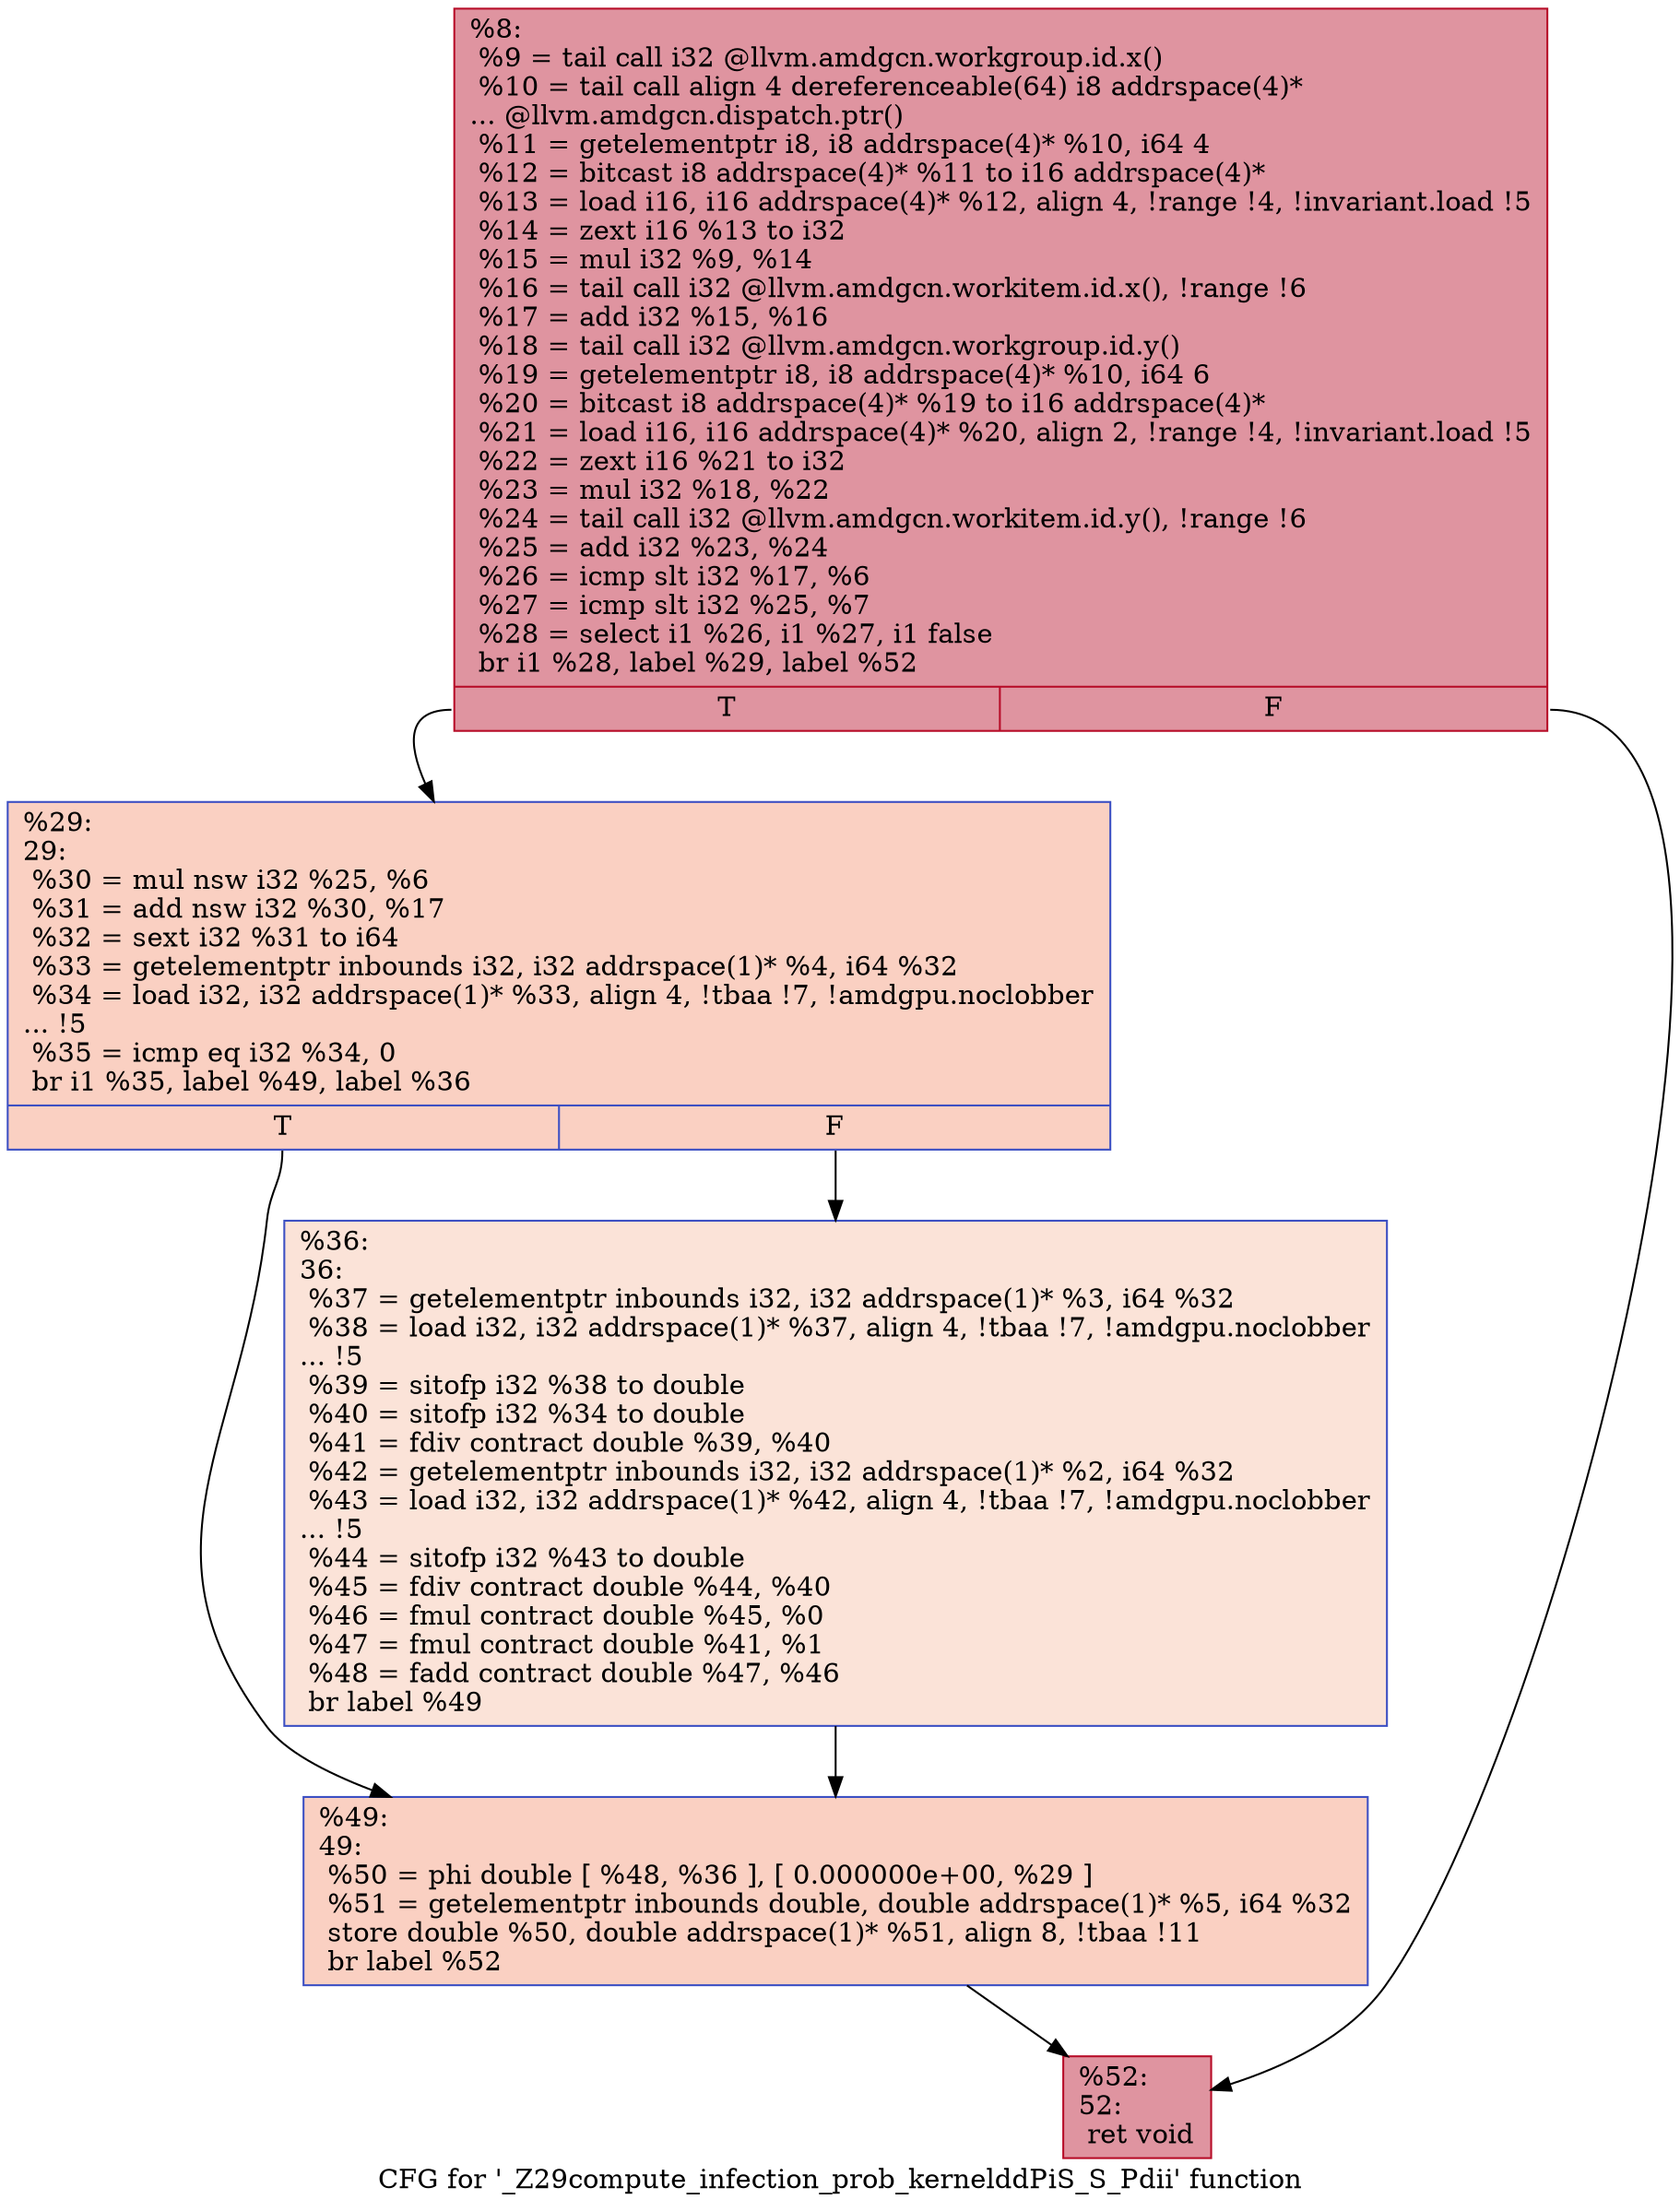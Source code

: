 digraph "CFG for '_Z29compute_infection_prob_kernelddPiS_S_Pdii' function" {
	label="CFG for '_Z29compute_infection_prob_kernelddPiS_S_Pdii' function";

	Node0x4ac6840 [shape=record,color="#b70d28ff", style=filled, fillcolor="#b70d2870",label="{%8:\l  %9 = tail call i32 @llvm.amdgcn.workgroup.id.x()\l  %10 = tail call align 4 dereferenceable(64) i8 addrspace(4)*\l... @llvm.amdgcn.dispatch.ptr()\l  %11 = getelementptr i8, i8 addrspace(4)* %10, i64 4\l  %12 = bitcast i8 addrspace(4)* %11 to i16 addrspace(4)*\l  %13 = load i16, i16 addrspace(4)* %12, align 4, !range !4, !invariant.load !5\l  %14 = zext i16 %13 to i32\l  %15 = mul i32 %9, %14\l  %16 = tail call i32 @llvm.amdgcn.workitem.id.x(), !range !6\l  %17 = add i32 %15, %16\l  %18 = tail call i32 @llvm.amdgcn.workgroup.id.y()\l  %19 = getelementptr i8, i8 addrspace(4)* %10, i64 6\l  %20 = bitcast i8 addrspace(4)* %19 to i16 addrspace(4)*\l  %21 = load i16, i16 addrspace(4)* %20, align 2, !range !4, !invariant.load !5\l  %22 = zext i16 %21 to i32\l  %23 = mul i32 %18, %22\l  %24 = tail call i32 @llvm.amdgcn.workitem.id.y(), !range !6\l  %25 = add i32 %23, %24\l  %26 = icmp slt i32 %17, %6\l  %27 = icmp slt i32 %25, %7\l  %28 = select i1 %26, i1 %27, i1 false\l  br i1 %28, label %29, label %52\l|{<s0>T|<s1>F}}"];
	Node0x4ac6840:s0 -> Node0x4aca2c0;
	Node0x4ac6840:s1 -> Node0x4aca350;
	Node0x4aca2c0 [shape=record,color="#3d50c3ff", style=filled, fillcolor="#f3947570",label="{%29:\l29:                                               \l  %30 = mul nsw i32 %25, %6\l  %31 = add nsw i32 %30, %17\l  %32 = sext i32 %31 to i64\l  %33 = getelementptr inbounds i32, i32 addrspace(1)* %4, i64 %32\l  %34 = load i32, i32 addrspace(1)* %33, align 4, !tbaa !7, !amdgpu.noclobber\l... !5\l  %35 = icmp eq i32 %34, 0\l  br i1 %35, label %49, label %36\l|{<s0>T|<s1>F}}"];
	Node0x4aca2c0:s0 -> Node0x4acaa70;
	Node0x4aca2c0:s1 -> Node0x4acab00;
	Node0x4acab00 [shape=record,color="#3d50c3ff", style=filled, fillcolor="#f6bfa670",label="{%36:\l36:                                               \l  %37 = getelementptr inbounds i32, i32 addrspace(1)* %3, i64 %32\l  %38 = load i32, i32 addrspace(1)* %37, align 4, !tbaa !7, !amdgpu.noclobber\l... !5\l  %39 = sitofp i32 %38 to double\l  %40 = sitofp i32 %34 to double\l  %41 = fdiv contract double %39, %40\l  %42 = getelementptr inbounds i32, i32 addrspace(1)* %2, i64 %32\l  %43 = load i32, i32 addrspace(1)* %42, align 4, !tbaa !7, !amdgpu.noclobber\l... !5\l  %44 = sitofp i32 %43 to double\l  %45 = fdiv contract double %44, %40\l  %46 = fmul contract double %45, %0\l  %47 = fmul contract double %41, %1\l  %48 = fadd contract double %47, %46\l  br label %49\l}"];
	Node0x4acab00 -> Node0x4acaa70;
	Node0x4acaa70 [shape=record,color="#3d50c3ff", style=filled, fillcolor="#f3947570",label="{%49:\l49:                                               \l  %50 = phi double [ %48, %36 ], [ 0.000000e+00, %29 ]\l  %51 = getelementptr inbounds double, double addrspace(1)* %5, i64 %32\l  store double %50, double addrspace(1)* %51, align 8, !tbaa !11\l  br label %52\l}"];
	Node0x4acaa70 -> Node0x4aca350;
	Node0x4aca350 [shape=record,color="#b70d28ff", style=filled, fillcolor="#b70d2870",label="{%52:\l52:                                               \l  ret void\l}"];
}
